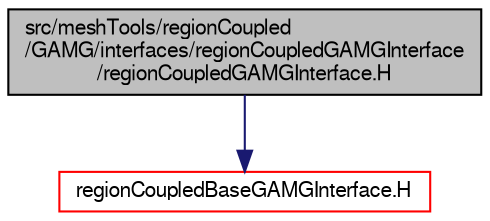 digraph "src/meshTools/regionCoupled/GAMG/interfaces/regionCoupledGAMGInterface/regionCoupledGAMGInterface.H"
{
  bgcolor="transparent";
  edge [fontname="FreeSans",fontsize="10",labelfontname="FreeSans",labelfontsize="10"];
  node [fontname="FreeSans",fontsize="10",shape=record];
  Node1 [label="src/meshTools/regionCoupled\l/GAMG/interfaces/regionCoupledGAMGInterface\l/regionCoupledGAMGInterface.H",height=0.2,width=0.4,color="black", fillcolor="grey75", style="filled" fontcolor="black"];
  Node1 -> Node2 [color="midnightblue",fontsize="10",style="solid",fontname="FreeSans"];
  Node2 [label="regionCoupledBaseGAMGInterface.H",height=0.2,width=0.4,color="red",URL="$a06859.html"];
}
